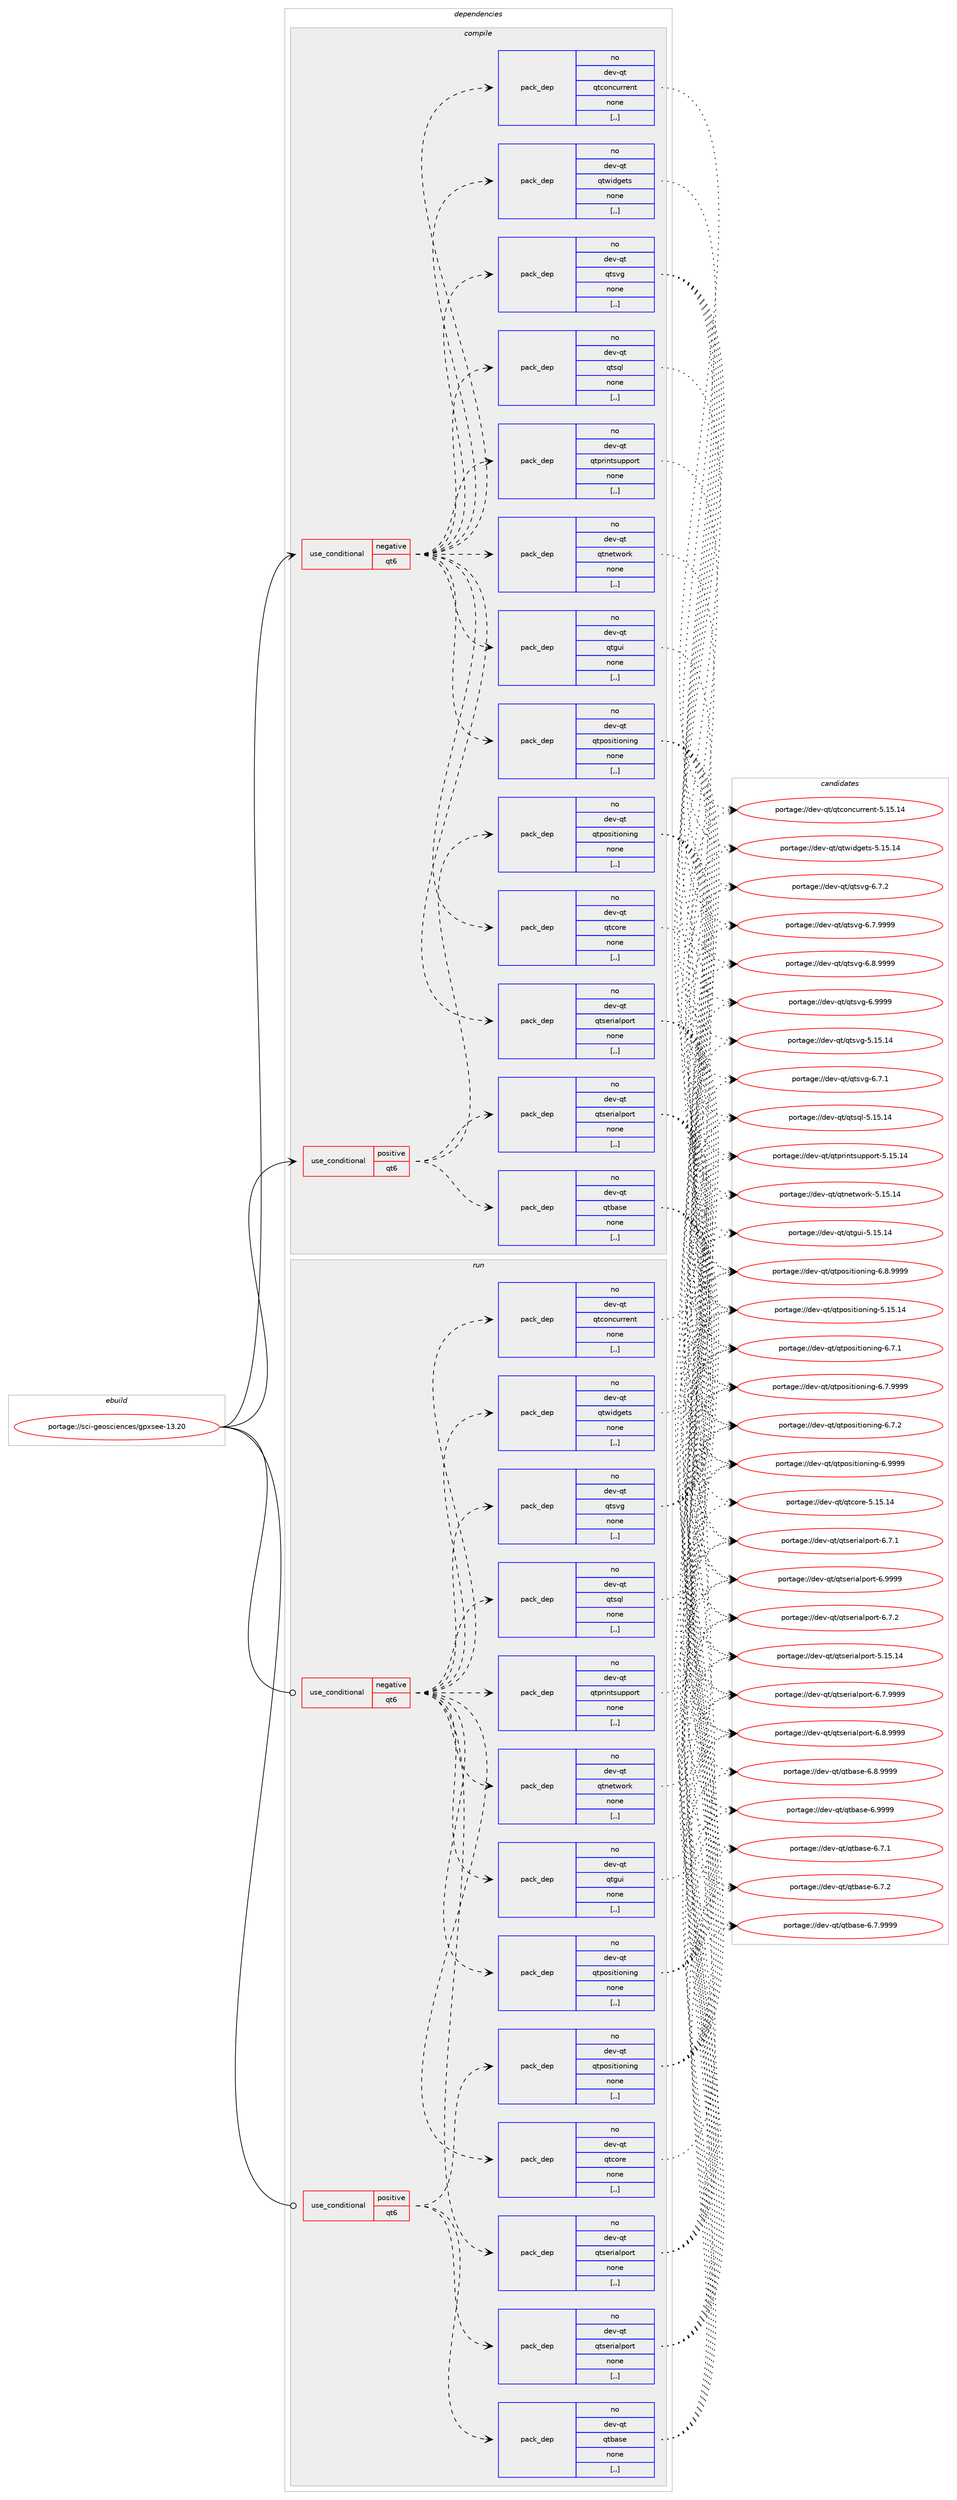 digraph prolog {

# *************
# Graph options
# *************

newrank=true;
concentrate=true;
compound=true;
graph [rankdir=LR,fontname=Helvetica,fontsize=10,ranksep=1.5];#, ranksep=2.5, nodesep=0.2];
edge  [arrowhead=vee];
node  [fontname=Helvetica,fontsize=10];

# **********
# The ebuild
# **********

subgraph cluster_leftcol {
color=gray;
rank=same;
label=<<i>ebuild</i>>;
id [label="portage://sci-geosciences/gpxsee-13.20", color=red, width=4, href="../sci-geosciences/gpxsee-13.20.svg"];
}

# ****************
# The dependencies
# ****************

subgraph cluster_midcol {
color=gray;
label=<<i>dependencies</i>>;
subgraph cluster_compile {
fillcolor="#eeeeee";
style=filled;
label=<<i>compile</i>>;
subgraph cond102284 {
dependency387712 [label=<<TABLE BORDER="0" CELLBORDER="1" CELLSPACING="0" CELLPADDING="4"><TR><TD ROWSPAN="3" CELLPADDING="10">use_conditional</TD></TR><TR><TD>negative</TD></TR><TR><TD>qt6</TD></TR></TABLE>>, shape=none, color=red];
subgraph pack282649 {
dependency387713 [label=<<TABLE BORDER="0" CELLBORDER="1" CELLSPACING="0" CELLPADDING="4" WIDTH="220"><TR><TD ROWSPAN="6" CELLPADDING="30">pack_dep</TD></TR><TR><TD WIDTH="110">no</TD></TR><TR><TD>dev-qt</TD></TR><TR><TD>qtconcurrent</TD></TR><TR><TD>none</TD></TR><TR><TD>[,,]</TD></TR></TABLE>>, shape=none, color=blue];
}
dependency387712:e -> dependency387713:w [weight=20,style="dashed",arrowhead="vee"];
subgraph pack282650 {
dependency387714 [label=<<TABLE BORDER="0" CELLBORDER="1" CELLSPACING="0" CELLPADDING="4" WIDTH="220"><TR><TD ROWSPAN="6" CELLPADDING="30">pack_dep</TD></TR><TR><TD WIDTH="110">no</TD></TR><TR><TD>dev-qt</TD></TR><TR><TD>qtcore</TD></TR><TR><TD>none</TD></TR><TR><TD>[,,]</TD></TR></TABLE>>, shape=none, color=blue];
}
dependency387712:e -> dependency387714:w [weight=20,style="dashed",arrowhead="vee"];
subgraph pack282651 {
dependency387715 [label=<<TABLE BORDER="0" CELLBORDER="1" CELLSPACING="0" CELLPADDING="4" WIDTH="220"><TR><TD ROWSPAN="6" CELLPADDING="30">pack_dep</TD></TR><TR><TD WIDTH="110">no</TD></TR><TR><TD>dev-qt</TD></TR><TR><TD>qtgui</TD></TR><TR><TD>none</TD></TR><TR><TD>[,,]</TD></TR></TABLE>>, shape=none, color=blue];
}
dependency387712:e -> dependency387715:w [weight=20,style="dashed",arrowhead="vee"];
subgraph pack282652 {
dependency387716 [label=<<TABLE BORDER="0" CELLBORDER="1" CELLSPACING="0" CELLPADDING="4" WIDTH="220"><TR><TD ROWSPAN="6" CELLPADDING="30">pack_dep</TD></TR><TR><TD WIDTH="110">no</TD></TR><TR><TD>dev-qt</TD></TR><TR><TD>qtnetwork</TD></TR><TR><TD>none</TD></TR><TR><TD>[,,]</TD></TR></TABLE>>, shape=none, color=blue];
}
dependency387712:e -> dependency387716:w [weight=20,style="dashed",arrowhead="vee"];
subgraph pack282653 {
dependency387717 [label=<<TABLE BORDER="0" CELLBORDER="1" CELLSPACING="0" CELLPADDING="4" WIDTH="220"><TR><TD ROWSPAN="6" CELLPADDING="30">pack_dep</TD></TR><TR><TD WIDTH="110">no</TD></TR><TR><TD>dev-qt</TD></TR><TR><TD>qtpositioning</TD></TR><TR><TD>none</TD></TR><TR><TD>[,,]</TD></TR></TABLE>>, shape=none, color=blue];
}
dependency387712:e -> dependency387717:w [weight=20,style="dashed",arrowhead="vee"];
subgraph pack282654 {
dependency387718 [label=<<TABLE BORDER="0" CELLBORDER="1" CELLSPACING="0" CELLPADDING="4" WIDTH="220"><TR><TD ROWSPAN="6" CELLPADDING="30">pack_dep</TD></TR><TR><TD WIDTH="110">no</TD></TR><TR><TD>dev-qt</TD></TR><TR><TD>qtprintsupport</TD></TR><TR><TD>none</TD></TR><TR><TD>[,,]</TD></TR></TABLE>>, shape=none, color=blue];
}
dependency387712:e -> dependency387718:w [weight=20,style="dashed",arrowhead="vee"];
subgraph pack282655 {
dependency387719 [label=<<TABLE BORDER="0" CELLBORDER="1" CELLSPACING="0" CELLPADDING="4" WIDTH="220"><TR><TD ROWSPAN="6" CELLPADDING="30">pack_dep</TD></TR><TR><TD WIDTH="110">no</TD></TR><TR><TD>dev-qt</TD></TR><TR><TD>qtserialport</TD></TR><TR><TD>none</TD></TR><TR><TD>[,,]</TD></TR></TABLE>>, shape=none, color=blue];
}
dependency387712:e -> dependency387719:w [weight=20,style="dashed",arrowhead="vee"];
subgraph pack282656 {
dependency387720 [label=<<TABLE BORDER="0" CELLBORDER="1" CELLSPACING="0" CELLPADDING="4" WIDTH="220"><TR><TD ROWSPAN="6" CELLPADDING="30">pack_dep</TD></TR><TR><TD WIDTH="110">no</TD></TR><TR><TD>dev-qt</TD></TR><TR><TD>qtsql</TD></TR><TR><TD>none</TD></TR><TR><TD>[,,]</TD></TR></TABLE>>, shape=none, color=blue];
}
dependency387712:e -> dependency387720:w [weight=20,style="dashed",arrowhead="vee"];
subgraph pack282657 {
dependency387721 [label=<<TABLE BORDER="0" CELLBORDER="1" CELLSPACING="0" CELLPADDING="4" WIDTH="220"><TR><TD ROWSPAN="6" CELLPADDING="30">pack_dep</TD></TR><TR><TD WIDTH="110">no</TD></TR><TR><TD>dev-qt</TD></TR><TR><TD>qtsvg</TD></TR><TR><TD>none</TD></TR><TR><TD>[,,]</TD></TR></TABLE>>, shape=none, color=blue];
}
dependency387712:e -> dependency387721:w [weight=20,style="dashed",arrowhead="vee"];
subgraph pack282658 {
dependency387722 [label=<<TABLE BORDER="0" CELLBORDER="1" CELLSPACING="0" CELLPADDING="4" WIDTH="220"><TR><TD ROWSPAN="6" CELLPADDING="30">pack_dep</TD></TR><TR><TD WIDTH="110">no</TD></TR><TR><TD>dev-qt</TD></TR><TR><TD>qtwidgets</TD></TR><TR><TD>none</TD></TR><TR><TD>[,,]</TD></TR></TABLE>>, shape=none, color=blue];
}
dependency387712:e -> dependency387722:w [weight=20,style="dashed",arrowhead="vee"];
}
id:e -> dependency387712:w [weight=20,style="solid",arrowhead="vee"];
subgraph cond102285 {
dependency387723 [label=<<TABLE BORDER="0" CELLBORDER="1" CELLSPACING="0" CELLPADDING="4"><TR><TD ROWSPAN="3" CELLPADDING="10">use_conditional</TD></TR><TR><TD>positive</TD></TR><TR><TD>qt6</TD></TR></TABLE>>, shape=none, color=red];
subgraph pack282659 {
dependency387724 [label=<<TABLE BORDER="0" CELLBORDER="1" CELLSPACING="0" CELLPADDING="4" WIDTH="220"><TR><TD ROWSPAN="6" CELLPADDING="30">pack_dep</TD></TR><TR><TD WIDTH="110">no</TD></TR><TR><TD>dev-qt</TD></TR><TR><TD>qtbase</TD></TR><TR><TD>none</TD></TR><TR><TD>[,,]</TD></TR></TABLE>>, shape=none, color=blue];
}
dependency387723:e -> dependency387724:w [weight=20,style="dashed",arrowhead="vee"];
subgraph pack282660 {
dependency387725 [label=<<TABLE BORDER="0" CELLBORDER="1" CELLSPACING="0" CELLPADDING="4" WIDTH="220"><TR><TD ROWSPAN="6" CELLPADDING="30">pack_dep</TD></TR><TR><TD WIDTH="110">no</TD></TR><TR><TD>dev-qt</TD></TR><TR><TD>qtpositioning</TD></TR><TR><TD>none</TD></TR><TR><TD>[,,]</TD></TR></TABLE>>, shape=none, color=blue];
}
dependency387723:e -> dependency387725:w [weight=20,style="dashed",arrowhead="vee"];
subgraph pack282661 {
dependency387726 [label=<<TABLE BORDER="0" CELLBORDER="1" CELLSPACING="0" CELLPADDING="4" WIDTH="220"><TR><TD ROWSPAN="6" CELLPADDING="30">pack_dep</TD></TR><TR><TD WIDTH="110">no</TD></TR><TR><TD>dev-qt</TD></TR><TR><TD>qtserialport</TD></TR><TR><TD>none</TD></TR><TR><TD>[,,]</TD></TR></TABLE>>, shape=none, color=blue];
}
dependency387723:e -> dependency387726:w [weight=20,style="dashed",arrowhead="vee"];
}
id:e -> dependency387723:w [weight=20,style="solid",arrowhead="vee"];
}
subgraph cluster_compileandrun {
fillcolor="#eeeeee";
style=filled;
label=<<i>compile and run</i>>;
}
subgraph cluster_run {
fillcolor="#eeeeee";
style=filled;
label=<<i>run</i>>;
subgraph cond102286 {
dependency387727 [label=<<TABLE BORDER="0" CELLBORDER="1" CELLSPACING="0" CELLPADDING="4"><TR><TD ROWSPAN="3" CELLPADDING="10">use_conditional</TD></TR><TR><TD>negative</TD></TR><TR><TD>qt6</TD></TR></TABLE>>, shape=none, color=red];
subgraph pack282662 {
dependency387728 [label=<<TABLE BORDER="0" CELLBORDER="1" CELLSPACING="0" CELLPADDING="4" WIDTH="220"><TR><TD ROWSPAN="6" CELLPADDING="30">pack_dep</TD></TR><TR><TD WIDTH="110">no</TD></TR><TR><TD>dev-qt</TD></TR><TR><TD>qtconcurrent</TD></TR><TR><TD>none</TD></TR><TR><TD>[,,]</TD></TR></TABLE>>, shape=none, color=blue];
}
dependency387727:e -> dependency387728:w [weight=20,style="dashed",arrowhead="vee"];
subgraph pack282663 {
dependency387729 [label=<<TABLE BORDER="0" CELLBORDER="1" CELLSPACING="0" CELLPADDING="4" WIDTH="220"><TR><TD ROWSPAN="6" CELLPADDING="30">pack_dep</TD></TR><TR><TD WIDTH="110">no</TD></TR><TR><TD>dev-qt</TD></TR><TR><TD>qtcore</TD></TR><TR><TD>none</TD></TR><TR><TD>[,,]</TD></TR></TABLE>>, shape=none, color=blue];
}
dependency387727:e -> dependency387729:w [weight=20,style="dashed",arrowhead="vee"];
subgraph pack282664 {
dependency387730 [label=<<TABLE BORDER="0" CELLBORDER="1" CELLSPACING="0" CELLPADDING="4" WIDTH="220"><TR><TD ROWSPAN="6" CELLPADDING="30">pack_dep</TD></TR><TR><TD WIDTH="110">no</TD></TR><TR><TD>dev-qt</TD></TR><TR><TD>qtgui</TD></TR><TR><TD>none</TD></TR><TR><TD>[,,]</TD></TR></TABLE>>, shape=none, color=blue];
}
dependency387727:e -> dependency387730:w [weight=20,style="dashed",arrowhead="vee"];
subgraph pack282665 {
dependency387731 [label=<<TABLE BORDER="0" CELLBORDER="1" CELLSPACING="0" CELLPADDING="4" WIDTH="220"><TR><TD ROWSPAN="6" CELLPADDING="30">pack_dep</TD></TR><TR><TD WIDTH="110">no</TD></TR><TR><TD>dev-qt</TD></TR><TR><TD>qtnetwork</TD></TR><TR><TD>none</TD></TR><TR><TD>[,,]</TD></TR></TABLE>>, shape=none, color=blue];
}
dependency387727:e -> dependency387731:w [weight=20,style="dashed",arrowhead="vee"];
subgraph pack282666 {
dependency387732 [label=<<TABLE BORDER="0" CELLBORDER="1" CELLSPACING="0" CELLPADDING="4" WIDTH="220"><TR><TD ROWSPAN="6" CELLPADDING="30">pack_dep</TD></TR><TR><TD WIDTH="110">no</TD></TR><TR><TD>dev-qt</TD></TR><TR><TD>qtpositioning</TD></TR><TR><TD>none</TD></TR><TR><TD>[,,]</TD></TR></TABLE>>, shape=none, color=blue];
}
dependency387727:e -> dependency387732:w [weight=20,style="dashed",arrowhead="vee"];
subgraph pack282667 {
dependency387733 [label=<<TABLE BORDER="0" CELLBORDER="1" CELLSPACING="0" CELLPADDING="4" WIDTH="220"><TR><TD ROWSPAN="6" CELLPADDING="30">pack_dep</TD></TR><TR><TD WIDTH="110">no</TD></TR><TR><TD>dev-qt</TD></TR><TR><TD>qtprintsupport</TD></TR><TR><TD>none</TD></TR><TR><TD>[,,]</TD></TR></TABLE>>, shape=none, color=blue];
}
dependency387727:e -> dependency387733:w [weight=20,style="dashed",arrowhead="vee"];
subgraph pack282668 {
dependency387734 [label=<<TABLE BORDER="0" CELLBORDER="1" CELLSPACING="0" CELLPADDING="4" WIDTH="220"><TR><TD ROWSPAN="6" CELLPADDING="30">pack_dep</TD></TR><TR><TD WIDTH="110">no</TD></TR><TR><TD>dev-qt</TD></TR><TR><TD>qtserialport</TD></TR><TR><TD>none</TD></TR><TR><TD>[,,]</TD></TR></TABLE>>, shape=none, color=blue];
}
dependency387727:e -> dependency387734:w [weight=20,style="dashed",arrowhead="vee"];
subgraph pack282669 {
dependency387735 [label=<<TABLE BORDER="0" CELLBORDER="1" CELLSPACING="0" CELLPADDING="4" WIDTH="220"><TR><TD ROWSPAN="6" CELLPADDING="30">pack_dep</TD></TR><TR><TD WIDTH="110">no</TD></TR><TR><TD>dev-qt</TD></TR><TR><TD>qtsql</TD></TR><TR><TD>none</TD></TR><TR><TD>[,,]</TD></TR></TABLE>>, shape=none, color=blue];
}
dependency387727:e -> dependency387735:w [weight=20,style="dashed",arrowhead="vee"];
subgraph pack282670 {
dependency387736 [label=<<TABLE BORDER="0" CELLBORDER="1" CELLSPACING="0" CELLPADDING="4" WIDTH="220"><TR><TD ROWSPAN="6" CELLPADDING="30">pack_dep</TD></TR><TR><TD WIDTH="110">no</TD></TR><TR><TD>dev-qt</TD></TR><TR><TD>qtsvg</TD></TR><TR><TD>none</TD></TR><TR><TD>[,,]</TD></TR></TABLE>>, shape=none, color=blue];
}
dependency387727:e -> dependency387736:w [weight=20,style="dashed",arrowhead="vee"];
subgraph pack282671 {
dependency387737 [label=<<TABLE BORDER="0" CELLBORDER="1" CELLSPACING="0" CELLPADDING="4" WIDTH="220"><TR><TD ROWSPAN="6" CELLPADDING="30">pack_dep</TD></TR><TR><TD WIDTH="110">no</TD></TR><TR><TD>dev-qt</TD></TR><TR><TD>qtwidgets</TD></TR><TR><TD>none</TD></TR><TR><TD>[,,]</TD></TR></TABLE>>, shape=none, color=blue];
}
dependency387727:e -> dependency387737:w [weight=20,style="dashed",arrowhead="vee"];
}
id:e -> dependency387727:w [weight=20,style="solid",arrowhead="odot"];
subgraph cond102287 {
dependency387738 [label=<<TABLE BORDER="0" CELLBORDER="1" CELLSPACING="0" CELLPADDING="4"><TR><TD ROWSPAN="3" CELLPADDING="10">use_conditional</TD></TR><TR><TD>positive</TD></TR><TR><TD>qt6</TD></TR></TABLE>>, shape=none, color=red];
subgraph pack282672 {
dependency387739 [label=<<TABLE BORDER="0" CELLBORDER="1" CELLSPACING="0" CELLPADDING="4" WIDTH="220"><TR><TD ROWSPAN="6" CELLPADDING="30">pack_dep</TD></TR><TR><TD WIDTH="110">no</TD></TR><TR><TD>dev-qt</TD></TR><TR><TD>qtbase</TD></TR><TR><TD>none</TD></TR><TR><TD>[,,]</TD></TR></TABLE>>, shape=none, color=blue];
}
dependency387738:e -> dependency387739:w [weight=20,style="dashed",arrowhead="vee"];
subgraph pack282673 {
dependency387740 [label=<<TABLE BORDER="0" CELLBORDER="1" CELLSPACING="0" CELLPADDING="4" WIDTH="220"><TR><TD ROWSPAN="6" CELLPADDING="30">pack_dep</TD></TR><TR><TD WIDTH="110">no</TD></TR><TR><TD>dev-qt</TD></TR><TR><TD>qtpositioning</TD></TR><TR><TD>none</TD></TR><TR><TD>[,,]</TD></TR></TABLE>>, shape=none, color=blue];
}
dependency387738:e -> dependency387740:w [weight=20,style="dashed",arrowhead="vee"];
subgraph pack282674 {
dependency387741 [label=<<TABLE BORDER="0" CELLBORDER="1" CELLSPACING="0" CELLPADDING="4" WIDTH="220"><TR><TD ROWSPAN="6" CELLPADDING="30">pack_dep</TD></TR><TR><TD WIDTH="110">no</TD></TR><TR><TD>dev-qt</TD></TR><TR><TD>qtserialport</TD></TR><TR><TD>none</TD></TR><TR><TD>[,,]</TD></TR></TABLE>>, shape=none, color=blue];
}
dependency387738:e -> dependency387741:w [weight=20,style="dashed",arrowhead="vee"];
}
id:e -> dependency387738:w [weight=20,style="solid",arrowhead="odot"];
}
}

# **************
# The candidates
# **************

subgraph cluster_choices {
rank=same;
color=gray;
label=<<i>candidates</i>>;

subgraph choice282649 {
color=black;
nodesep=1;
choice100101118451131164711311699111110991171141141011101164553464953464952 [label="portage://dev-qt/qtconcurrent-5.15.14", color=red, width=4,href="../dev-qt/qtconcurrent-5.15.14.svg"];
dependency387713:e -> choice100101118451131164711311699111110991171141141011101164553464953464952:w [style=dotted,weight="100"];
}
subgraph choice282650 {
color=black;
nodesep=1;
choice1001011184511311647113116991111141014553464953464952 [label="portage://dev-qt/qtcore-5.15.14", color=red, width=4,href="../dev-qt/qtcore-5.15.14.svg"];
dependency387714:e -> choice1001011184511311647113116991111141014553464953464952:w [style=dotted,weight="100"];
}
subgraph choice282651 {
color=black;
nodesep=1;
choice10010111845113116471131161031171054553464953464952 [label="portage://dev-qt/qtgui-5.15.14", color=red, width=4,href="../dev-qt/qtgui-5.15.14.svg"];
dependency387715:e -> choice10010111845113116471131161031171054553464953464952:w [style=dotted,weight="100"];
}
subgraph choice282652 {
color=black;
nodesep=1;
choice10010111845113116471131161101011161191111141074553464953464952 [label="portage://dev-qt/qtnetwork-5.15.14", color=red, width=4,href="../dev-qt/qtnetwork-5.15.14.svg"];
dependency387716:e -> choice10010111845113116471131161101011161191111141074553464953464952:w [style=dotted,weight="100"];
}
subgraph choice282653 {
color=black;
nodesep=1;
choice10010111845113116471131161121111151051161051111101051101034553464953464952 [label="portage://dev-qt/qtpositioning-5.15.14", color=red, width=4,href="../dev-qt/qtpositioning-5.15.14.svg"];
choice1001011184511311647113116112111115105116105111110105110103455446554649 [label="portage://dev-qt/qtpositioning-6.7.1", color=red, width=4,href="../dev-qt/qtpositioning-6.7.1.svg"];
choice1001011184511311647113116112111115105116105111110105110103455446554650 [label="portage://dev-qt/qtpositioning-6.7.2", color=red, width=4,href="../dev-qt/qtpositioning-6.7.2.svg"];
choice1001011184511311647113116112111115105116105111110105110103455446554657575757 [label="portage://dev-qt/qtpositioning-6.7.9999", color=red, width=4,href="../dev-qt/qtpositioning-6.7.9999.svg"];
choice1001011184511311647113116112111115105116105111110105110103455446564657575757 [label="portage://dev-qt/qtpositioning-6.8.9999", color=red, width=4,href="../dev-qt/qtpositioning-6.8.9999.svg"];
choice100101118451131164711311611211111510511610511111010511010345544657575757 [label="portage://dev-qt/qtpositioning-6.9999", color=red, width=4,href="../dev-qt/qtpositioning-6.9999.svg"];
dependency387717:e -> choice10010111845113116471131161121111151051161051111101051101034553464953464952:w [style=dotted,weight="100"];
dependency387717:e -> choice1001011184511311647113116112111115105116105111110105110103455446554649:w [style=dotted,weight="100"];
dependency387717:e -> choice1001011184511311647113116112111115105116105111110105110103455446554650:w [style=dotted,weight="100"];
dependency387717:e -> choice1001011184511311647113116112111115105116105111110105110103455446554657575757:w [style=dotted,weight="100"];
dependency387717:e -> choice1001011184511311647113116112111115105116105111110105110103455446564657575757:w [style=dotted,weight="100"];
dependency387717:e -> choice100101118451131164711311611211111510511610511111010511010345544657575757:w [style=dotted,weight="100"];
}
subgraph choice282654 {
color=black;
nodesep=1;
choice10010111845113116471131161121141051101161151171121121111141164553464953464952 [label="portage://dev-qt/qtprintsupport-5.15.14", color=red, width=4,href="../dev-qt/qtprintsupport-5.15.14.svg"];
dependency387718:e -> choice10010111845113116471131161121141051101161151171121121111141164553464953464952:w [style=dotted,weight="100"];
}
subgraph choice282655 {
color=black;
nodesep=1;
choice1001011184511311647113116115101114105971081121111141164553464953464952 [label="portage://dev-qt/qtserialport-5.15.14", color=red, width=4,href="../dev-qt/qtserialport-5.15.14.svg"];
choice100101118451131164711311611510111410597108112111114116455446554649 [label="portage://dev-qt/qtserialport-6.7.1", color=red, width=4,href="../dev-qt/qtserialport-6.7.1.svg"];
choice100101118451131164711311611510111410597108112111114116455446554650 [label="portage://dev-qt/qtserialport-6.7.2", color=red, width=4,href="../dev-qt/qtserialport-6.7.2.svg"];
choice100101118451131164711311611510111410597108112111114116455446554657575757 [label="portage://dev-qt/qtserialport-6.7.9999", color=red, width=4,href="../dev-qt/qtserialport-6.7.9999.svg"];
choice100101118451131164711311611510111410597108112111114116455446564657575757 [label="portage://dev-qt/qtserialport-6.8.9999", color=red, width=4,href="../dev-qt/qtserialport-6.8.9999.svg"];
choice10010111845113116471131161151011141059710811211111411645544657575757 [label="portage://dev-qt/qtserialport-6.9999", color=red, width=4,href="../dev-qt/qtserialport-6.9999.svg"];
dependency387719:e -> choice1001011184511311647113116115101114105971081121111141164553464953464952:w [style=dotted,weight="100"];
dependency387719:e -> choice100101118451131164711311611510111410597108112111114116455446554649:w [style=dotted,weight="100"];
dependency387719:e -> choice100101118451131164711311611510111410597108112111114116455446554650:w [style=dotted,weight="100"];
dependency387719:e -> choice100101118451131164711311611510111410597108112111114116455446554657575757:w [style=dotted,weight="100"];
dependency387719:e -> choice100101118451131164711311611510111410597108112111114116455446564657575757:w [style=dotted,weight="100"];
dependency387719:e -> choice10010111845113116471131161151011141059710811211111411645544657575757:w [style=dotted,weight="100"];
}
subgraph choice282656 {
color=black;
nodesep=1;
choice10010111845113116471131161151131084553464953464952 [label="portage://dev-qt/qtsql-5.15.14", color=red, width=4,href="../dev-qt/qtsql-5.15.14.svg"];
dependency387720:e -> choice10010111845113116471131161151131084553464953464952:w [style=dotted,weight="100"];
}
subgraph choice282657 {
color=black;
nodesep=1;
choice10010111845113116471131161151181034553464953464952 [label="portage://dev-qt/qtsvg-5.15.14", color=red, width=4,href="../dev-qt/qtsvg-5.15.14.svg"];
choice1001011184511311647113116115118103455446554649 [label="portage://dev-qt/qtsvg-6.7.1", color=red, width=4,href="../dev-qt/qtsvg-6.7.1.svg"];
choice1001011184511311647113116115118103455446554650 [label="portage://dev-qt/qtsvg-6.7.2", color=red, width=4,href="../dev-qt/qtsvg-6.7.2.svg"];
choice1001011184511311647113116115118103455446554657575757 [label="portage://dev-qt/qtsvg-6.7.9999", color=red, width=4,href="../dev-qt/qtsvg-6.7.9999.svg"];
choice1001011184511311647113116115118103455446564657575757 [label="portage://dev-qt/qtsvg-6.8.9999", color=red, width=4,href="../dev-qt/qtsvg-6.8.9999.svg"];
choice100101118451131164711311611511810345544657575757 [label="portage://dev-qt/qtsvg-6.9999", color=red, width=4,href="../dev-qt/qtsvg-6.9999.svg"];
dependency387721:e -> choice10010111845113116471131161151181034553464953464952:w [style=dotted,weight="100"];
dependency387721:e -> choice1001011184511311647113116115118103455446554649:w [style=dotted,weight="100"];
dependency387721:e -> choice1001011184511311647113116115118103455446554650:w [style=dotted,weight="100"];
dependency387721:e -> choice1001011184511311647113116115118103455446554657575757:w [style=dotted,weight="100"];
dependency387721:e -> choice1001011184511311647113116115118103455446564657575757:w [style=dotted,weight="100"];
dependency387721:e -> choice100101118451131164711311611511810345544657575757:w [style=dotted,weight="100"];
}
subgraph choice282658 {
color=black;
nodesep=1;
choice10010111845113116471131161191051001031011161154553464953464952 [label="portage://dev-qt/qtwidgets-5.15.14", color=red, width=4,href="../dev-qt/qtwidgets-5.15.14.svg"];
dependency387722:e -> choice10010111845113116471131161191051001031011161154553464953464952:w [style=dotted,weight="100"];
}
subgraph choice282659 {
color=black;
nodesep=1;
choice10010111845113116471131169897115101455446554649 [label="portage://dev-qt/qtbase-6.7.1", color=red, width=4,href="../dev-qt/qtbase-6.7.1.svg"];
choice10010111845113116471131169897115101455446554650 [label="portage://dev-qt/qtbase-6.7.2", color=red, width=4,href="../dev-qt/qtbase-6.7.2.svg"];
choice10010111845113116471131169897115101455446554657575757 [label="portage://dev-qt/qtbase-6.7.9999", color=red, width=4,href="../dev-qt/qtbase-6.7.9999.svg"];
choice10010111845113116471131169897115101455446564657575757 [label="portage://dev-qt/qtbase-6.8.9999", color=red, width=4,href="../dev-qt/qtbase-6.8.9999.svg"];
choice1001011184511311647113116989711510145544657575757 [label="portage://dev-qt/qtbase-6.9999", color=red, width=4,href="../dev-qt/qtbase-6.9999.svg"];
dependency387724:e -> choice10010111845113116471131169897115101455446554649:w [style=dotted,weight="100"];
dependency387724:e -> choice10010111845113116471131169897115101455446554650:w [style=dotted,weight="100"];
dependency387724:e -> choice10010111845113116471131169897115101455446554657575757:w [style=dotted,weight="100"];
dependency387724:e -> choice10010111845113116471131169897115101455446564657575757:w [style=dotted,weight="100"];
dependency387724:e -> choice1001011184511311647113116989711510145544657575757:w [style=dotted,weight="100"];
}
subgraph choice282660 {
color=black;
nodesep=1;
choice10010111845113116471131161121111151051161051111101051101034553464953464952 [label="portage://dev-qt/qtpositioning-5.15.14", color=red, width=4,href="../dev-qt/qtpositioning-5.15.14.svg"];
choice1001011184511311647113116112111115105116105111110105110103455446554649 [label="portage://dev-qt/qtpositioning-6.7.1", color=red, width=4,href="../dev-qt/qtpositioning-6.7.1.svg"];
choice1001011184511311647113116112111115105116105111110105110103455446554650 [label="portage://dev-qt/qtpositioning-6.7.2", color=red, width=4,href="../dev-qt/qtpositioning-6.7.2.svg"];
choice1001011184511311647113116112111115105116105111110105110103455446554657575757 [label="portage://dev-qt/qtpositioning-6.7.9999", color=red, width=4,href="../dev-qt/qtpositioning-6.7.9999.svg"];
choice1001011184511311647113116112111115105116105111110105110103455446564657575757 [label="portage://dev-qt/qtpositioning-6.8.9999", color=red, width=4,href="../dev-qt/qtpositioning-6.8.9999.svg"];
choice100101118451131164711311611211111510511610511111010511010345544657575757 [label="portage://dev-qt/qtpositioning-6.9999", color=red, width=4,href="../dev-qt/qtpositioning-6.9999.svg"];
dependency387725:e -> choice10010111845113116471131161121111151051161051111101051101034553464953464952:w [style=dotted,weight="100"];
dependency387725:e -> choice1001011184511311647113116112111115105116105111110105110103455446554649:w [style=dotted,weight="100"];
dependency387725:e -> choice1001011184511311647113116112111115105116105111110105110103455446554650:w [style=dotted,weight="100"];
dependency387725:e -> choice1001011184511311647113116112111115105116105111110105110103455446554657575757:w [style=dotted,weight="100"];
dependency387725:e -> choice1001011184511311647113116112111115105116105111110105110103455446564657575757:w [style=dotted,weight="100"];
dependency387725:e -> choice100101118451131164711311611211111510511610511111010511010345544657575757:w [style=dotted,weight="100"];
}
subgraph choice282661 {
color=black;
nodesep=1;
choice1001011184511311647113116115101114105971081121111141164553464953464952 [label="portage://dev-qt/qtserialport-5.15.14", color=red, width=4,href="../dev-qt/qtserialport-5.15.14.svg"];
choice100101118451131164711311611510111410597108112111114116455446554649 [label="portage://dev-qt/qtserialport-6.7.1", color=red, width=4,href="../dev-qt/qtserialport-6.7.1.svg"];
choice100101118451131164711311611510111410597108112111114116455446554650 [label="portage://dev-qt/qtserialport-6.7.2", color=red, width=4,href="../dev-qt/qtserialport-6.7.2.svg"];
choice100101118451131164711311611510111410597108112111114116455446554657575757 [label="portage://dev-qt/qtserialport-6.7.9999", color=red, width=4,href="../dev-qt/qtserialport-6.7.9999.svg"];
choice100101118451131164711311611510111410597108112111114116455446564657575757 [label="portage://dev-qt/qtserialport-6.8.9999", color=red, width=4,href="../dev-qt/qtserialport-6.8.9999.svg"];
choice10010111845113116471131161151011141059710811211111411645544657575757 [label="portage://dev-qt/qtserialport-6.9999", color=red, width=4,href="../dev-qt/qtserialport-6.9999.svg"];
dependency387726:e -> choice1001011184511311647113116115101114105971081121111141164553464953464952:w [style=dotted,weight="100"];
dependency387726:e -> choice100101118451131164711311611510111410597108112111114116455446554649:w [style=dotted,weight="100"];
dependency387726:e -> choice100101118451131164711311611510111410597108112111114116455446554650:w [style=dotted,weight="100"];
dependency387726:e -> choice100101118451131164711311611510111410597108112111114116455446554657575757:w [style=dotted,weight="100"];
dependency387726:e -> choice100101118451131164711311611510111410597108112111114116455446564657575757:w [style=dotted,weight="100"];
dependency387726:e -> choice10010111845113116471131161151011141059710811211111411645544657575757:w [style=dotted,weight="100"];
}
subgraph choice282662 {
color=black;
nodesep=1;
choice100101118451131164711311699111110991171141141011101164553464953464952 [label="portage://dev-qt/qtconcurrent-5.15.14", color=red, width=4,href="../dev-qt/qtconcurrent-5.15.14.svg"];
dependency387728:e -> choice100101118451131164711311699111110991171141141011101164553464953464952:w [style=dotted,weight="100"];
}
subgraph choice282663 {
color=black;
nodesep=1;
choice1001011184511311647113116991111141014553464953464952 [label="portage://dev-qt/qtcore-5.15.14", color=red, width=4,href="../dev-qt/qtcore-5.15.14.svg"];
dependency387729:e -> choice1001011184511311647113116991111141014553464953464952:w [style=dotted,weight="100"];
}
subgraph choice282664 {
color=black;
nodesep=1;
choice10010111845113116471131161031171054553464953464952 [label="portage://dev-qt/qtgui-5.15.14", color=red, width=4,href="../dev-qt/qtgui-5.15.14.svg"];
dependency387730:e -> choice10010111845113116471131161031171054553464953464952:w [style=dotted,weight="100"];
}
subgraph choice282665 {
color=black;
nodesep=1;
choice10010111845113116471131161101011161191111141074553464953464952 [label="portage://dev-qt/qtnetwork-5.15.14", color=red, width=4,href="../dev-qt/qtnetwork-5.15.14.svg"];
dependency387731:e -> choice10010111845113116471131161101011161191111141074553464953464952:w [style=dotted,weight="100"];
}
subgraph choice282666 {
color=black;
nodesep=1;
choice10010111845113116471131161121111151051161051111101051101034553464953464952 [label="portage://dev-qt/qtpositioning-5.15.14", color=red, width=4,href="../dev-qt/qtpositioning-5.15.14.svg"];
choice1001011184511311647113116112111115105116105111110105110103455446554649 [label="portage://dev-qt/qtpositioning-6.7.1", color=red, width=4,href="../dev-qt/qtpositioning-6.7.1.svg"];
choice1001011184511311647113116112111115105116105111110105110103455446554650 [label="portage://dev-qt/qtpositioning-6.7.2", color=red, width=4,href="../dev-qt/qtpositioning-6.7.2.svg"];
choice1001011184511311647113116112111115105116105111110105110103455446554657575757 [label="portage://dev-qt/qtpositioning-6.7.9999", color=red, width=4,href="../dev-qt/qtpositioning-6.7.9999.svg"];
choice1001011184511311647113116112111115105116105111110105110103455446564657575757 [label="portage://dev-qt/qtpositioning-6.8.9999", color=red, width=4,href="../dev-qt/qtpositioning-6.8.9999.svg"];
choice100101118451131164711311611211111510511610511111010511010345544657575757 [label="portage://dev-qt/qtpositioning-6.9999", color=red, width=4,href="../dev-qt/qtpositioning-6.9999.svg"];
dependency387732:e -> choice10010111845113116471131161121111151051161051111101051101034553464953464952:w [style=dotted,weight="100"];
dependency387732:e -> choice1001011184511311647113116112111115105116105111110105110103455446554649:w [style=dotted,weight="100"];
dependency387732:e -> choice1001011184511311647113116112111115105116105111110105110103455446554650:w [style=dotted,weight="100"];
dependency387732:e -> choice1001011184511311647113116112111115105116105111110105110103455446554657575757:w [style=dotted,weight="100"];
dependency387732:e -> choice1001011184511311647113116112111115105116105111110105110103455446564657575757:w [style=dotted,weight="100"];
dependency387732:e -> choice100101118451131164711311611211111510511610511111010511010345544657575757:w [style=dotted,weight="100"];
}
subgraph choice282667 {
color=black;
nodesep=1;
choice10010111845113116471131161121141051101161151171121121111141164553464953464952 [label="portage://dev-qt/qtprintsupport-5.15.14", color=red, width=4,href="../dev-qt/qtprintsupport-5.15.14.svg"];
dependency387733:e -> choice10010111845113116471131161121141051101161151171121121111141164553464953464952:w [style=dotted,weight="100"];
}
subgraph choice282668 {
color=black;
nodesep=1;
choice1001011184511311647113116115101114105971081121111141164553464953464952 [label="portage://dev-qt/qtserialport-5.15.14", color=red, width=4,href="../dev-qt/qtserialport-5.15.14.svg"];
choice100101118451131164711311611510111410597108112111114116455446554649 [label="portage://dev-qt/qtserialport-6.7.1", color=red, width=4,href="../dev-qt/qtserialport-6.7.1.svg"];
choice100101118451131164711311611510111410597108112111114116455446554650 [label="portage://dev-qt/qtserialport-6.7.2", color=red, width=4,href="../dev-qt/qtserialport-6.7.2.svg"];
choice100101118451131164711311611510111410597108112111114116455446554657575757 [label="portage://dev-qt/qtserialport-6.7.9999", color=red, width=4,href="../dev-qt/qtserialport-6.7.9999.svg"];
choice100101118451131164711311611510111410597108112111114116455446564657575757 [label="portage://dev-qt/qtserialport-6.8.9999", color=red, width=4,href="../dev-qt/qtserialport-6.8.9999.svg"];
choice10010111845113116471131161151011141059710811211111411645544657575757 [label="portage://dev-qt/qtserialport-6.9999", color=red, width=4,href="../dev-qt/qtserialport-6.9999.svg"];
dependency387734:e -> choice1001011184511311647113116115101114105971081121111141164553464953464952:w [style=dotted,weight="100"];
dependency387734:e -> choice100101118451131164711311611510111410597108112111114116455446554649:w [style=dotted,weight="100"];
dependency387734:e -> choice100101118451131164711311611510111410597108112111114116455446554650:w [style=dotted,weight="100"];
dependency387734:e -> choice100101118451131164711311611510111410597108112111114116455446554657575757:w [style=dotted,weight="100"];
dependency387734:e -> choice100101118451131164711311611510111410597108112111114116455446564657575757:w [style=dotted,weight="100"];
dependency387734:e -> choice10010111845113116471131161151011141059710811211111411645544657575757:w [style=dotted,weight="100"];
}
subgraph choice282669 {
color=black;
nodesep=1;
choice10010111845113116471131161151131084553464953464952 [label="portage://dev-qt/qtsql-5.15.14", color=red, width=4,href="../dev-qt/qtsql-5.15.14.svg"];
dependency387735:e -> choice10010111845113116471131161151131084553464953464952:w [style=dotted,weight="100"];
}
subgraph choice282670 {
color=black;
nodesep=1;
choice10010111845113116471131161151181034553464953464952 [label="portage://dev-qt/qtsvg-5.15.14", color=red, width=4,href="../dev-qt/qtsvg-5.15.14.svg"];
choice1001011184511311647113116115118103455446554649 [label="portage://dev-qt/qtsvg-6.7.1", color=red, width=4,href="../dev-qt/qtsvg-6.7.1.svg"];
choice1001011184511311647113116115118103455446554650 [label="portage://dev-qt/qtsvg-6.7.2", color=red, width=4,href="../dev-qt/qtsvg-6.7.2.svg"];
choice1001011184511311647113116115118103455446554657575757 [label="portage://dev-qt/qtsvg-6.7.9999", color=red, width=4,href="../dev-qt/qtsvg-6.7.9999.svg"];
choice1001011184511311647113116115118103455446564657575757 [label="portage://dev-qt/qtsvg-6.8.9999", color=red, width=4,href="../dev-qt/qtsvg-6.8.9999.svg"];
choice100101118451131164711311611511810345544657575757 [label="portage://dev-qt/qtsvg-6.9999", color=red, width=4,href="../dev-qt/qtsvg-6.9999.svg"];
dependency387736:e -> choice10010111845113116471131161151181034553464953464952:w [style=dotted,weight="100"];
dependency387736:e -> choice1001011184511311647113116115118103455446554649:w [style=dotted,weight="100"];
dependency387736:e -> choice1001011184511311647113116115118103455446554650:w [style=dotted,weight="100"];
dependency387736:e -> choice1001011184511311647113116115118103455446554657575757:w [style=dotted,weight="100"];
dependency387736:e -> choice1001011184511311647113116115118103455446564657575757:w [style=dotted,weight="100"];
dependency387736:e -> choice100101118451131164711311611511810345544657575757:w [style=dotted,weight="100"];
}
subgraph choice282671 {
color=black;
nodesep=1;
choice10010111845113116471131161191051001031011161154553464953464952 [label="portage://dev-qt/qtwidgets-5.15.14", color=red, width=4,href="../dev-qt/qtwidgets-5.15.14.svg"];
dependency387737:e -> choice10010111845113116471131161191051001031011161154553464953464952:w [style=dotted,weight="100"];
}
subgraph choice282672 {
color=black;
nodesep=1;
choice10010111845113116471131169897115101455446554649 [label="portage://dev-qt/qtbase-6.7.1", color=red, width=4,href="../dev-qt/qtbase-6.7.1.svg"];
choice10010111845113116471131169897115101455446554650 [label="portage://dev-qt/qtbase-6.7.2", color=red, width=4,href="../dev-qt/qtbase-6.7.2.svg"];
choice10010111845113116471131169897115101455446554657575757 [label="portage://dev-qt/qtbase-6.7.9999", color=red, width=4,href="../dev-qt/qtbase-6.7.9999.svg"];
choice10010111845113116471131169897115101455446564657575757 [label="portage://dev-qt/qtbase-6.8.9999", color=red, width=4,href="../dev-qt/qtbase-6.8.9999.svg"];
choice1001011184511311647113116989711510145544657575757 [label="portage://dev-qt/qtbase-6.9999", color=red, width=4,href="../dev-qt/qtbase-6.9999.svg"];
dependency387739:e -> choice10010111845113116471131169897115101455446554649:w [style=dotted,weight="100"];
dependency387739:e -> choice10010111845113116471131169897115101455446554650:w [style=dotted,weight="100"];
dependency387739:e -> choice10010111845113116471131169897115101455446554657575757:w [style=dotted,weight="100"];
dependency387739:e -> choice10010111845113116471131169897115101455446564657575757:w [style=dotted,weight="100"];
dependency387739:e -> choice1001011184511311647113116989711510145544657575757:w [style=dotted,weight="100"];
}
subgraph choice282673 {
color=black;
nodesep=1;
choice10010111845113116471131161121111151051161051111101051101034553464953464952 [label="portage://dev-qt/qtpositioning-5.15.14", color=red, width=4,href="../dev-qt/qtpositioning-5.15.14.svg"];
choice1001011184511311647113116112111115105116105111110105110103455446554649 [label="portage://dev-qt/qtpositioning-6.7.1", color=red, width=4,href="../dev-qt/qtpositioning-6.7.1.svg"];
choice1001011184511311647113116112111115105116105111110105110103455446554650 [label="portage://dev-qt/qtpositioning-6.7.2", color=red, width=4,href="../dev-qt/qtpositioning-6.7.2.svg"];
choice1001011184511311647113116112111115105116105111110105110103455446554657575757 [label="portage://dev-qt/qtpositioning-6.7.9999", color=red, width=4,href="../dev-qt/qtpositioning-6.7.9999.svg"];
choice1001011184511311647113116112111115105116105111110105110103455446564657575757 [label="portage://dev-qt/qtpositioning-6.8.9999", color=red, width=4,href="../dev-qt/qtpositioning-6.8.9999.svg"];
choice100101118451131164711311611211111510511610511111010511010345544657575757 [label="portage://dev-qt/qtpositioning-6.9999", color=red, width=4,href="../dev-qt/qtpositioning-6.9999.svg"];
dependency387740:e -> choice10010111845113116471131161121111151051161051111101051101034553464953464952:w [style=dotted,weight="100"];
dependency387740:e -> choice1001011184511311647113116112111115105116105111110105110103455446554649:w [style=dotted,weight="100"];
dependency387740:e -> choice1001011184511311647113116112111115105116105111110105110103455446554650:w [style=dotted,weight="100"];
dependency387740:e -> choice1001011184511311647113116112111115105116105111110105110103455446554657575757:w [style=dotted,weight="100"];
dependency387740:e -> choice1001011184511311647113116112111115105116105111110105110103455446564657575757:w [style=dotted,weight="100"];
dependency387740:e -> choice100101118451131164711311611211111510511610511111010511010345544657575757:w [style=dotted,weight="100"];
}
subgraph choice282674 {
color=black;
nodesep=1;
choice1001011184511311647113116115101114105971081121111141164553464953464952 [label="portage://dev-qt/qtserialport-5.15.14", color=red, width=4,href="../dev-qt/qtserialport-5.15.14.svg"];
choice100101118451131164711311611510111410597108112111114116455446554649 [label="portage://dev-qt/qtserialport-6.7.1", color=red, width=4,href="../dev-qt/qtserialport-6.7.1.svg"];
choice100101118451131164711311611510111410597108112111114116455446554650 [label="portage://dev-qt/qtserialport-6.7.2", color=red, width=4,href="../dev-qt/qtserialport-6.7.2.svg"];
choice100101118451131164711311611510111410597108112111114116455446554657575757 [label="portage://dev-qt/qtserialport-6.7.9999", color=red, width=4,href="../dev-qt/qtserialport-6.7.9999.svg"];
choice100101118451131164711311611510111410597108112111114116455446564657575757 [label="portage://dev-qt/qtserialport-6.8.9999", color=red, width=4,href="../dev-qt/qtserialport-6.8.9999.svg"];
choice10010111845113116471131161151011141059710811211111411645544657575757 [label="portage://dev-qt/qtserialport-6.9999", color=red, width=4,href="../dev-qt/qtserialport-6.9999.svg"];
dependency387741:e -> choice1001011184511311647113116115101114105971081121111141164553464953464952:w [style=dotted,weight="100"];
dependency387741:e -> choice100101118451131164711311611510111410597108112111114116455446554649:w [style=dotted,weight="100"];
dependency387741:e -> choice100101118451131164711311611510111410597108112111114116455446554650:w [style=dotted,weight="100"];
dependency387741:e -> choice100101118451131164711311611510111410597108112111114116455446554657575757:w [style=dotted,weight="100"];
dependency387741:e -> choice100101118451131164711311611510111410597108112111114116455446564657575757:w [style=dotted,weight="100"];
dependency387741:e -> choice10010111845113116471131161151011141059710811211111411645544657575757:w [style=dotted,weight="100"];
}
}

}
